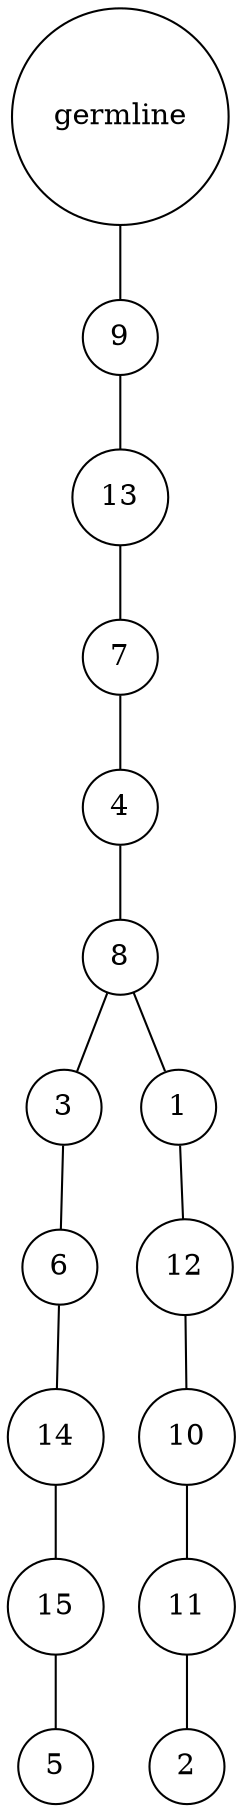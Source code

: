 graph {
	rankdir=UD;
	splines=line;
	node [shape=circle]
	"0x7f6ad58a7f10" [label="germline"];
	"0x7f6ad58a7f40" [label="9"];
	"0x7f6ad58a7f10" -- "0x7f6ad58a7f40" ;
	"0x7f6ad58a7f70" [label="13"];
	"0x7f6ad58a7f40" -- "0x7f6ad58a7f70" ;
	"0x7f6ad58a7fa0" [label="7"];
	"0x7f6ad58a7f70" -- "0x7f6ad58a7fa0" ;
	"0x7f6ad58a7fd0" [label="4"];
	"0x7f6ad58a7fa0" -- "0x7f6ad58a7fd0" ;
	"0x7f6b004ae040" [label="8"];
	"0x7f6ad58a7fd0" -- "0x7f6b004ae040" ;
	"0x7f6b004ae070" [label="3"];
	"0x7f6b004ae040" -- "0x7f6b004ae070" ;
	"0x7f6b004ae0a0" [label="6"];
	"0x7f6b004ae070" -- "0x7f6b004ae0a0" ;
	"0x7f6b004ae0d0" [label="14"];
	"0x7f6b004ae0a0" -- "0x7f6b004ae0d0" ;
	"0x7f6b004ae100" [label="15"];
	"0x7f6b004ae0d0" -- "0x7f6b004ae100" ;
	"0x7f6b004ae130" [label="5"];
	"0x7f6b004ae100" -- "0x7f6b004ae130" ;
	"0x7f6b004ae160" [label="1"];
	"0x7f6b004ae040" -- "0x7f6b004ae160" ;
	"0x7f6b004ae190" [label="12"];
	"0x7f6b004ae160" -- "0x7f6b004ae190" ;
	"0x7f6b004ae1c0" [label="10"];
	"0x7f6b004ae190" -- "0x7f6b004ae1c0" ;
	"0x7f6b004ae1f0" [label="11"];
	"0x7f6b004ae1c0" -- "0x7f6b004ae1f0" ;
	"0x7f6b004ae220" [label="2"];
	"0x7f6b004ae1f0" -- "0x7f6b004ae220" ;
}
